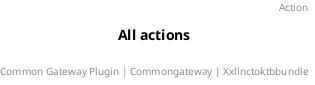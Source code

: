 @startuml
title: All actions
footer: Common Gateway Plugin | Commongateway | Xxllnctoktbbundle 
header: Action

@enduml
